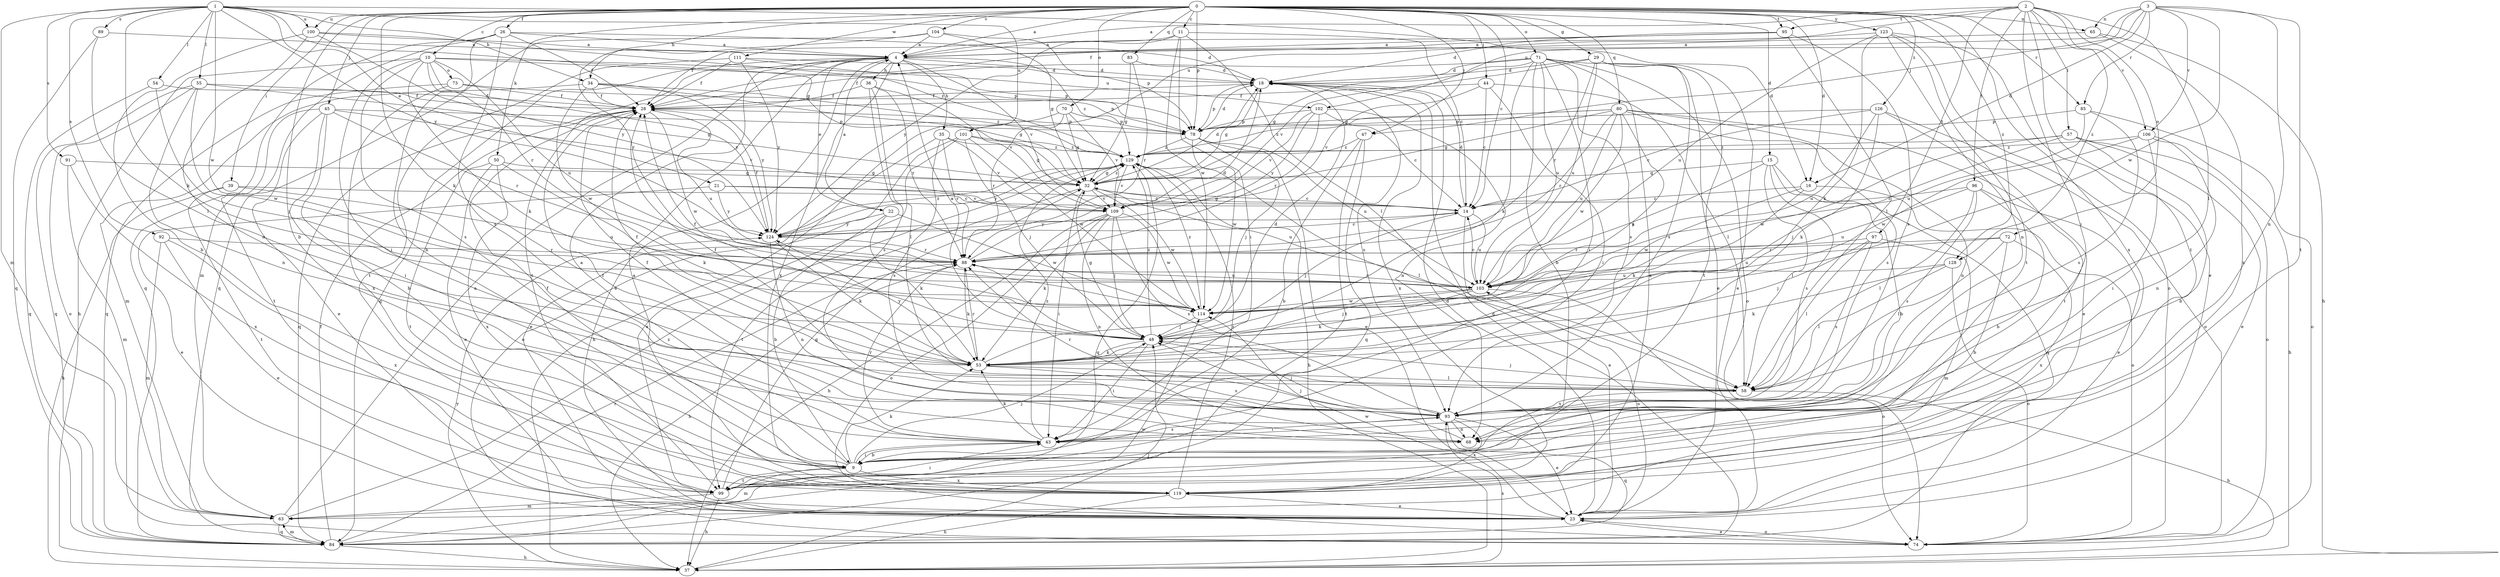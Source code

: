 strict digraph  {
0;
1;
2;
3;
4;
9;
10;
11;
14;
15;
16;
18;
21;
22;
23;
26;
28;
29;
32;
34;
35;
36;
37;
39;
43;
44;
45;
47;
48;
50;
53;
54;
55;
57;
58;
63;
65;
68;
70;
71;
72;
73;
74;
78;
80;
83;
84;
85;
88;
89;
91;
92;
93;
95;
96;
97;
99;
100;
101;
102;
103;
104;
106;
109;
111;
114;
119;
123;
124;
126;
128;
129;
0 -> 4  [label=a];
0 -> 9  [label=b];
0 -> 10  [label=c];
0 -> 11  [label=c];
0 -> 14  [label=c];
0 -> 15  [label=d];
0 -> 16  [label=d];
0 -> 26  [label=f];
0 -> 29  [label=g];
0 -> 34  [label=h];
0 -> 39  [label=i];
0 -> 44  [label=j];
0 -> 45  [label=j];
0 -> 47  [label=j];
0 -> 50  [label=k];
0 -> 53  [label=k];
0 -> 65  [label=n];
0 -> 70  [label=o];
0 -> 71  [label=o];
0 -> 78  [label=p];
0 -> 80  [label=q];
0 -> 83  [label=q];
0 -> 85  [label=r];
0 -> 95  [label=t];
0 -> 100  [label=u];
0 -> 104  [label=v];
0 -> 111  [label=w];
0 -> 119  [label=x];
0 -> 123  [label=y];
0 -> 126  [label=z];
0 -> 128  [label=z];
1 -> 16  [label=d];
1 -> 21  [label=e];
1 -> 32  [label=g];
1 -> 34  [label=h];
1 -> 53  [label=k];
1 -> 54  [label=l];
1 -> 55  [label=l];
1 -> 63  [label=m];
1 -> 89  [label=s];
1 -> 91  [label=s];
1 -> 92  [label=s];
1 -> 100  [label=u];
1 -> 101  [label=u];
1 -> 114  [label=w];
1 -> 124  [label=y];
2 -> 4  [label=a];
2 -> 43  [label=i];
2 -> 57  [label=l];
2 -> 58  [label=l];
2 -> 72  [label=o];
2 -> 95  [label=t];
2 -> 96  [label=t];
2 -> 97  [label=t];
2 -> 99  [label=t];
2 -> 101  [label=u];
2 -> 106  [label=v];
2 -> 128  [label=z];
3 -> 16  [label=d];
3 -> 28  [label=f];
3 -> 47  [label=j];
3 -> 65  [label=n];
3 -> 68  [label=n];
3 -> 85  [label=r];
3 -> 99  [label=t];
3 -> 102  [label=u];
3 -> 106  [label=v];
3 -> 114  [label=w];
4 -> 18  [label=d];
4 -> 22  [label=e];
4 -> 23  [label=e];
4 -> 35  [label=h];
4 -> 36  [label=h];
4 -> 84  [label=q];
4 -> 99  [label=t];
4 -> 109  [label=v];
4 -> 119  [label=x];
4 -> 129  [label=z];
9 -> 4  [label=a];
9 -> 28  [label=f];
9 -> 43  [label=i];
9 -> 48  [label=j];
9 -> 53  [label=k];
9 -> 63  [label=m];
9 -> 99  [label=t];
9 -> 119  [label=x];
10 -> 37  [label=h];
10 -> 43  [label=i];
10 -> 53  [label=k];
10 -> 73  [label=o];
10 -> 78  [label=p];
10 -> 88  [label=r];
10 -> 93  [label=s];
10 -> 102  [label=u];
10 -> 103  [label=u];
10 -> 124  [label=y];
11 -> 4  [label=a];
11 -> 14  [label=c];
11 -> 43  [label=i];
11 -> 58  [label=l];
11 -> 114  [label=w];
11 -> 124  [label=y];
14 -> 18  [label=d];
14 -> 23  [label=e];
14 -> 32  [label=g];
14 -> 48  [label=j];
14 -> 103  [label=u];
14 -> 124  [label=y];
15 -> 9  [label=b];
15 -> 32  [label=g];
15 -> 58  [label=l];
15 -> 84  [label=q];
15 -> 93  [label=s];
15 -> 103  [label=u];
16 -> 14  [label=c];
16 -> 53  [label=k];
16 -> 74  [label=o];
16 -> 114  [label=w];
18 -> 28  [label=f];
18 -> 32  [label=g];
18 -> 78  [label=p];
18 -> 93  [label=s];
18 -> 119  [label=x];
21 -> 14  [label=c];
21 -> 23  [label=e];
21 -> 109  [label=v];
21 -> 124  [label=y];
22 -> 4  [label=a];
22 -> 9  [label=b];
22 -> 53  [label=k];
22 -> 114  [label=w];
22 -> 124  [label=y];
23 -> 18  [label=d];
23 -> 74  [label=o];
23 -> 103  [label=u];
23 -> 114  [label=w];
26 -> 4  [label=a];
26 -> 9  [label=b];
26 -> 18  [label=d];
26 -> 28  [label=f];
26 -> 63  [label=m];
26 -> 84  [label=q];
26 -> 93  [label=s];
28 -> 78  [label=p];
28 -> 84  [label=q];
28 -> 103  [label=u];
28 -> 114  [label=w];
29 -> 18  [label=d];
29 -> 23  [label=e];
29 -> 88  [label=r];
29 -> 93  [label=s];
29 -> 99  [label=t];
29 -> 103  [label=u];
29 -> 109  [label=v];
32 -> 14  [label=c];
32 -> 18  [label=d];
32 -> 43  [label=i];
32 -> 99  [label=t];
32 -> 103  [label=u];
32 -> 109  [label=v];
32 -> 114  [label=w];
32 -> 129  [label=z];
34 -> 28  [label=f];
34 -> 32  [label=g];
34 -> 63  [label=m];
34 -> 114  [label=w];
34 -> 124  [label=y];
34 -> 129  [label=z];
35 -> 23  [label=e];
35 -> 88  [label=r];
35 -> 93  [label=s];
35 -> 109  [label=v];
35 -> 129  [label=z];
36 -> 28  [label=f];
36 -> 58  [label=l];
36 -> 88  [label=r];
36 -> 93  [label=s];
36 -> 109  [label=v];
37 -> 48  [label=j];
37 -> 93  [label=s];
37 -> 124  [label=y];
39 -> 14  [label=c];
39 -> 37  [label=h];
39 -> 99  [label=t];
39 -> 103  [label=u];
43 -> 9  [label=b];
43 -> 28  [label=f];
43 -> 53  [label=k];
43 -> 88  [label=r];
43 -> 93  [label=s];
43 -> 129  [label=z];
44 -> 14  [label=c];
44 -> 28  [label=f];
44 -> 43  [label=i];
44 -> 58  [label=l];
44 -> 109  [label=v];
45 -> 9  [label=b];
45 -> 23  [label=e];
45 -> 43  [label=i];
45 -> 78  [label=p];
45 -> 88  [label=r];
45 -> 99  [label=t];
45 -> 109  [label=v];
47 -> 9  [label=b];
47 -> 84  [label=q];
47 -> 99  [label=t];
47 -> 129  [label=z];
48 -> 4  [label=a];
48 -> 28  [label=f];
48 -> 32  [label=g];
48 -> 43  [label=i];
48 -> 53  [label=k];
48 -> 88  [label=r];
48 -> 129  [label=z];
50 -> 23  [label=e];
50 -> 32  [label=g];
50 -> 53  [label=k];
50 -> 99  [label=t];
50 -> 119  [label=x];
53 -> 18  [label=d];
53 -> 28  [label=f];
53 -> 58  [label=l];
53 -> 88  [label=r];
53 -> 93  [label=s];
53 -> 124  [label=y];
54 -> 28  [label=f];
54 -> 48  [label=j];
54 -> 84  [label=q];
55 -> 28  [label=f];
55 -> 32  [label=g];
55 -> 68  [label=n];
55 -> 74  [label=o];
55 -> 84  [label=q];
55 -> 114  [label=w];
57 -> 9  [label=b];
57 -> 23  [label=e];
57 -> 48  [label=j];
57 -> 74  [label=o];
57 -> 114  [label=w];
57 -> 129  [label=z];
58 -> 28  [label=f];
58 -> 37  [label=h];
58 -> 48  [label=j];
58 -> 93  [label=s];
63 -> 4  [label=a];
63 -> 84  [label=q];
63 -> 129  [label=z];
65 -> 4  [label=a];
65 -> 37  [label=h];
65 -> 119  [label=x];
68 -> 48  [label=j];
70 -> 32  [label=g];
70 -> 37  [label=h];
70 -> 78  [label=p];
70 -> 88  [label=r];
70 -> 109  [label=v];
71 -> 9  [label=b];
71 -> 18  [label=d];
71 -> 23  [label=e];
71 -> 28  [label=f];
71 -> 32  [label=g];
71 -> 43  [label=i];
71 -> 53  [label=k];
71 -> 74  [label=o];
71 -> 93  [label=s];
71 -> 103  [label=u];
71 -> 119  [label=x];
72 -> 9  [label=b];
72 -> 58  [label=l];
72 -> 88  [label=r];
72 -> 103  [label=u];
72 -> 119  [label=x];
73 -> 28  [label=f];
73 -> 78  [label=p];
73 -> 84  [label=q];
73 -> 119  [label=x];
74 -> 23  [label=e];
78 -> 18  [label=d];
78 -> 23  [label=e];
78 -> 48  [label=j];
78 -> 103  [label=u];
78 -> 114  [label=w];
78 -> 129  [label=z];
80 -> 23  [label=e];
80 -> 32  [label=g];
80 -> 48  [label=j];
80 -> 68  [label=n];
80 -> 78  [label=p];
80 -> 88  [label=r];
80 -> 93  [label=s];
80 -> 103  [label=u];
80 -> 114  [label=w];
80 -> 129  [label=z];
83 -> 18  [label=d];
83 -> 32  [label=g];
83 -> 88  [label=r];
84 -> 18  [label=d];
84 -> 28  [label=f];
84 -> 37  [label=h];
84 -> 63  [label=m];
84 -> 88  [label=r];
84 -> 114  [label=w];
85 -> 74  [label=o];
85 -> 78  [label=p];
85 -> 93  [label=s];
85 -> 103  [label=u];
88 -> 18  [label=d];
88 -> 37  [label=h];
88 -> 53  [label=k];
88 -> 103  [label=u];
89 -> 4  [label=a];
89 -> 58  [label=l];
89 -> 84  [label=q];
91 -> 32  [label=g];
91 -> 63  [label=m];
91 -> 119  [label=x];
92 -> 23  [label=e];
92 -> 63  [label=m];
92 -> 88  [label=r];
92 -> 119  [label=x];
93 -> 23  [label=e];
93 -> 28  [label=f];
93 -> 43  [label=i];
93 -> 48  [label=j];
93 -> 68  [label=n];
93 -> 84  [label=q];
93 -> 88  [label=r];
93 -> 119  [label=x];
95 -> 4  [label=a];
95 -> 18  [label=d];
95 -> 28  [label=f];
95 -> 58  [label=l];
95 -> 93  [label=s];
96 -> 9  [label=b];
96 -> 14  [label=c];
96 -> 23  [label=e];
96 -> 58  [label=l];
96 -> 93  [label=s];
96 -> 103  [label=u];
97 -> 48  [label=j];
97 -> 58  [label=l];
97 -> 63  [label=m];
97 -> 88  [label=r];
97 -> 93  [label=s];
99 -> 32  [label=g];
99 -> 37  [label=h];
99 -> 43  [label=i];
99 -> 63  [label=m];
100 -> 4  [label=a];
100 -> 9  [label=b];
100 -> 68  [label=n];
100 -> 124  [label=y];
100 -> 129  [label=z];
101 -> 23  [label=e];
101 -> 32  [label=g];
101 -> 48  [label=j];
101 -> 74  [label=o];
101 -> 114  [label=w];
101 -> 129  [label=z];
102 -> 14  [label=c];
102 -> 68  [label=n];
102 -> 78  [label=p];
102 -> 88  [label=r];
102 -> 109  [label=v];
102 -> 124  [label=y];
103 -> 14  [label=c];
103 -> 48  [label=j];
103 -> 53  [label=k];
103 -> 74  [label=o];
103 -> 88  [label=r];
103 -> 114  [label=w];
104 -> 4  [label=a];
104 -> 32  [label=g];
104 -> 78  [label=p];
104 -> 84  [label=q];
104 -> 88  [label=r];
106 -> 37  [label=h];
106 -> 43  [label=i];
106 -> 68  [label=n];
106 -> 114  [label=w];
106 -> 129  [label=z];
109 -> 37  [label=h];
109 -> 48  [label=j];
109 -> 53  [label=k];
109 -> 68  [label=n];
109 -> 74  [label=o];
109 -> 93  [label=s];
109 -> 114  [label=w];
111 -> 18  [label=d];
111 -> 28  [label=f];
111 -> 78  [label=p];
111 -> 99  [label=t];
111 -> 124  [label=y];
114 -> 48  [label=j];
114 -> 129  [label=z];
119 -> 4  [label=a];
119 -> 23  [label=e];
119 -> 37  [label=h];
119 -> 129  [label=z];
123 -> 4  [label=a];
123 -> 23  [label=e];
123 -> 53  [label=k];
123 -> 68  [label=n];
123 -> 74  [label=o];
123 -> 99  [label=t];
123 -> 103  [label=u];
124 -> 14  [label=c];
124 -> 28  [label=f];
124 -> 53  [label=k];
124 -> 68  [label=n];
124 -> 88  [label=r];
124 -> 129  [label=z];
126 -> 14  [label=c];
126 -> 53  [label=k];
126 -> 74  [label=o];
126 -> 78  [label=p];
126 -> 99  [label=t];
126 -> 103  [label=u];
128 -> 53  [label=k];
128 -> 58  [label=l];
128 -> 74  [label=o];
128 -> 103  [label=u];
129 -> 32  [label=g];
129 -> 37  [label=h];
129 -> 58  [label=l];
129 -> 84  [label=q];
129 -> 109  [label=v];
129 -> 124  [label=y];
}
